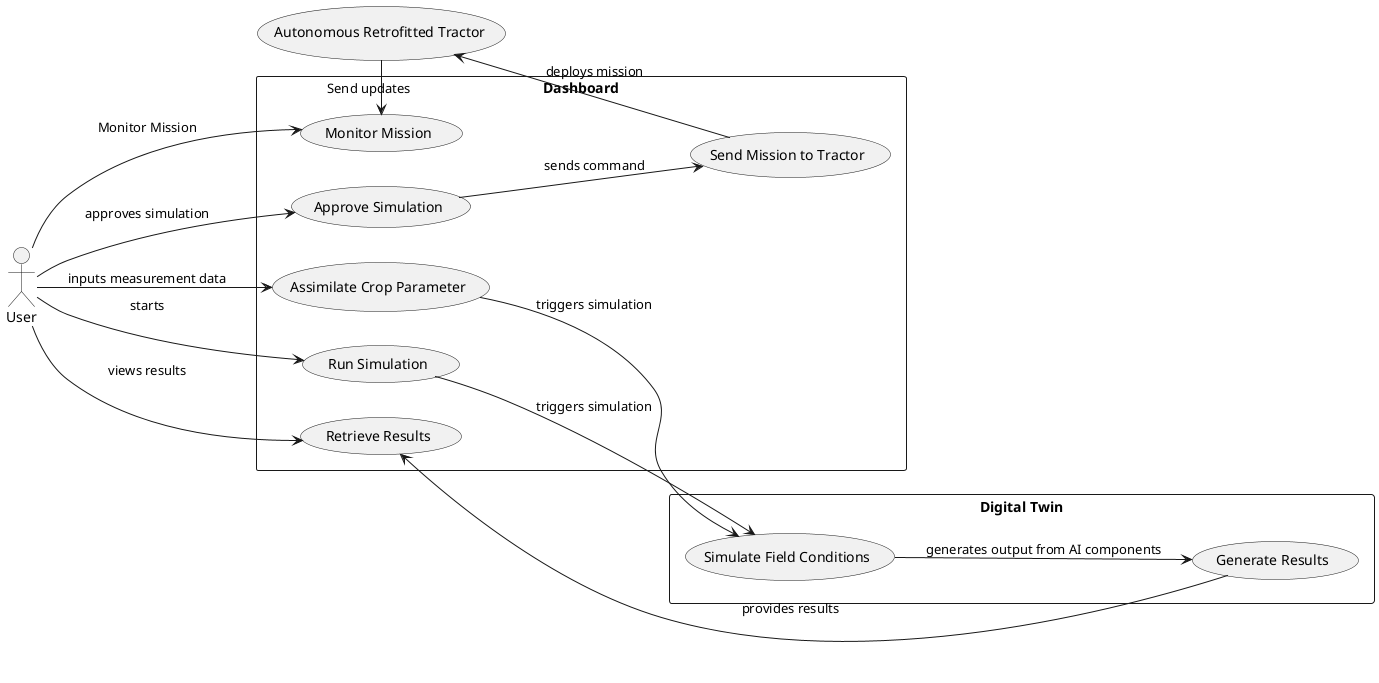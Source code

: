
@startuml
left to right direction

actor User
usecase "Autonomous Retrofitted Tractor" as ART

rectangle "Dashboard" {
    usecase "Run Simulation" as UC1
    usecase "Retrieve Results" as UC2
    usecase "Approve Simulation" as UC3
    usecase "Send Mission to Tractor" as UC4
    usecase "Assimilate Crop Parameter" as UC7
    usecase "Monitor Mission" as UC8
}

rectangle "Digital Twin" {
    usecase "Simulate Field Conditions" as UC5
    usecase "Generate Results" as UC6
}

User --> UC1 : starts
UC1 --> UC5 : triggers simulation
UC5 --> UC6 : generates output from AI components
UC6 --> UC2 : provides results
User --> UC2 : views results
User --> UC3 : approves simulation
User --> UC7: inputs measurement data
User --> UC8: "Monitor Mission"
ART -> UC8: "Send updates"
UC7 --> UC5: triggers simulation
UC3 --> UC4 : sends command
UC4 --> ART : deploys mission

@enduml
